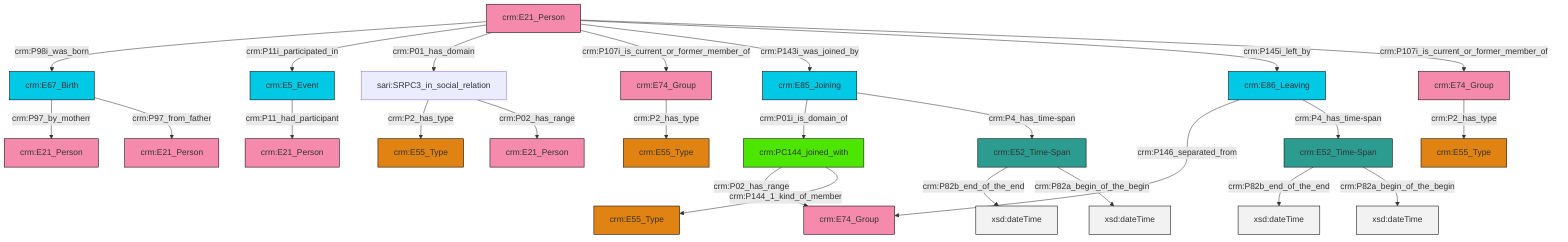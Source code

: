 graph TD
classDef Literal fill:#f2f2f2,stroke:#000000;
classDef CRM_Entity fill:#FFFFFF,stroke:#000000;
classDef Temporal_Entity fill:#00C9E6, stroke:#000000;
classDef Type fill:#E18312, stroke:#000000;
classDef Time-Span fill:#2C9C91, stroke:#000000;
classDef Appellation fill:#FFEB7F, stroke:#000000;
classDef Place fill:#008836, stroke:#000000;
classDef Persistent_Item fill:#B266B2, stroke:#000000;
classDef Conceptual_Object fill:#FFD700, stroke:#000000;
classDef Physical_Thing fill:#D2B48C, stroke:#000000;
classDef Actor fill:#f58aad, stroke:#000000;
classDef PC_Classes fill:#4ce600, stroke:#000000;
classDef Multi fill:#cccccc,stroke:#000000;

0["crm:PC144_joined_with"]:::PC_Classes -->|crm:P02_has_range| 1["crm:E74_Group"]:::Actor
2["sari:SRPC3_in_social_relation"]:::Default -->|crm:P2_has_type| 3["crm:E55_Type"]:::Type
8["crm:E21_Person"]:::Actor -->|crm:P98i_was_born| 9["crm:E67_Birth"]:::Temporal_Entity
10["crm:E52_Time-Span"]:::Time-Span -->|crm:P82b_end_of_the_end| 11[xsd:dateTime]:::Literal
10["crm:E52_Time-Span"]:::Time-Span -->|crm:P82a_begin_of_the_begin| 12[xsd:dateTime]:::Literal
8["crm:E21_Person"]:::Actor -->|crm:P11i_participated_in| 14["crm:E5_Event"]:::Temporal_Entity
4["crm:E74_Group"]:::Actor -->|crm:P2_has_type| 15["crm:E55_Type"]:::Type
16["crm:E52_Time-Span"]:::Time-Span -->|crm:P82b_end_of_the_end| 17[xsd:dateTime]:::Literal
8["crm:E21_Person"]:::Actor -->|crm:P01_has_domain| 2["sari:SRPC3_in_social_relation"]:::Default
8["crm:E21_Person"]:::Actor -->|crm:P107i_is_current_or_former_member_of| 4["crm:E74_Group"]:::Actor
22["crm:E86_Leaving"]:::Temporal_Entity -->|crm:P146_separated_from| 1["crm:E74_Group"]:::Actor
0["crm:PC144_joined_with"]:::PC_Classes -->|crm:P144_1_kind_of_member| 23["crm:E55_Type"]:::Type
8["crm:E21_Person"]:::Actor -->|crm:P143i_was_joined_by| 24["crm:E85_Joining"]:::Temporal_Entity
25["crm:E74_Group"]:::Actor -->|crm:P2_has_type| 6["crm:E55_Type"]:::Type
14["crm:E5_Event"]:::Temporal_Entity -->|crm:P11_had_participant| 28["crm:E21_Person"]:::Actor
16["crm:E52_Time-Span"]:::Time-Span -->|crm:P82a_begin_of_the_begin| 29[xsd:dateTime]:::Literal
24["crm:E85_Joining"]:::Temporal_Entity -->|crm:P01i_is_domain_of| 0["crm:PC144_joined_with"]:::PC_Classes
9["crm:E67_Birth"]:::Temporal_Entity -->|crm:P97_by_motherr| 31["crm:E21_Person"]:::Actor
2["sari:SRPC3_in_social_relation"]:::Default -->|crm:P02_has_range| 33["crm:E21_Person"]:::Actor
9["crm:E67_Birth"]:::Temporal_Entity -->|crm:P97_from_father| 19["crm:E21_Person"]:::Actor
24["crm:E85_Joining"]:::Temporal_Entity -->|crm:P4_has_time-span| 16["crm:E52_Time-Span"]:::Time-Span
22["crm:E86_Leaving"]:::Temporal_Entity -->|crm:P4_has_time-span| 10["crm:E52_Time-Span"]:::Time-Span
8["crm:E21_Person"]:::Actor -->|crm:P145i_left_by| 22["crm:E86_Leaving"]:::Temporal_Entity
8["crm:E21_Person"]:::Actor -->|crm:P107i_is_current_or_former_member_of| 25["crm:E74_Group"]:::Actor